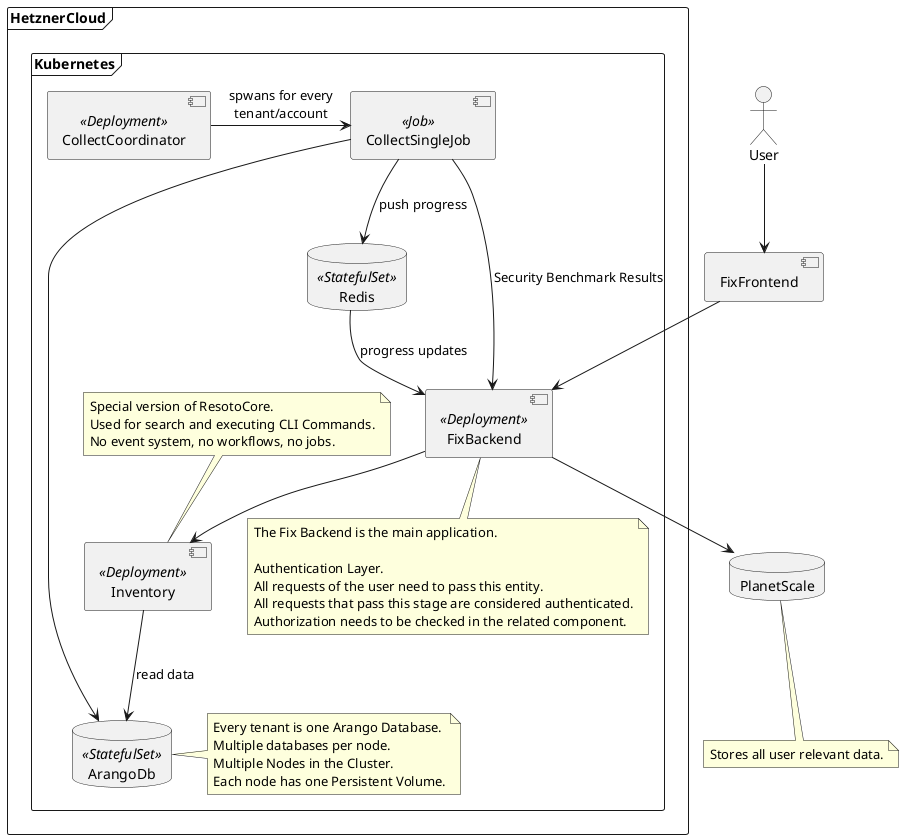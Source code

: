@startuml

actor User

component FixFrontend {
}

User --> FixFrontend


frame HetznerCloud {

  frame Kubernetes {

    component FixBackend <<Deployment>> {
    }
    note bottom of FixBackend
      The Fix Backend is the main application.

      Authentication Layer.
      All requests of the user need to pass this entity.
      All requests that pass this stage are considered authenticated.
      Authorization needs to be checked in the related component.
    end note
    component CollectCoordinator <<Deployment>> {
    }
    component CollectSingleJob <<Job>> {
    }

    database ArangoDb <<StatefulSet>> {
    }
    note right of ArangoDb
      Every tenant is one Arango Database.
      Multiple databases per node.
      Multiple Nodes in the Cluster.
      Each node has one Persistent Volume.
    end note
    database Redis <<StatefulSet>> {
    }
    CollectCoordinator -> CollectSingleJob: spwans for every\ntenant/account
    CollectSingleJob --> ArangoDb
    CollectSingleJob --> Redis: push progress
    CollectSingleJob --> FixBackend: Security Benchmark Results
    Redis --> FixBackend: progress updates

    component Inventory <<Deployment>> {
    }
    note top of Inventory
      Special version of ResotoCore.
      Used for search and executing CLI Commands.
      No event system, no workflows, no jobs.
    end note
    Inventory --> ArangoDb: read data
  }
}
database PlanetScale {
}
note bottom of PlanetScale
  Stores all user relevant data.
end note



FixFrontend --> FixBackend
FixBackend --> PlanetScale
FixBackend --> Inventory
@enduml


@startuml
frame ResotoBaseImage
frame CollectSingle
ResotoBaseImage <|-- CollectSingle
note right of CollectSingle
   Use Resoto Base Image.
   Include collect_single project.
   Starting this image will run for
   for a single collect cycle.
end note
@enduml
